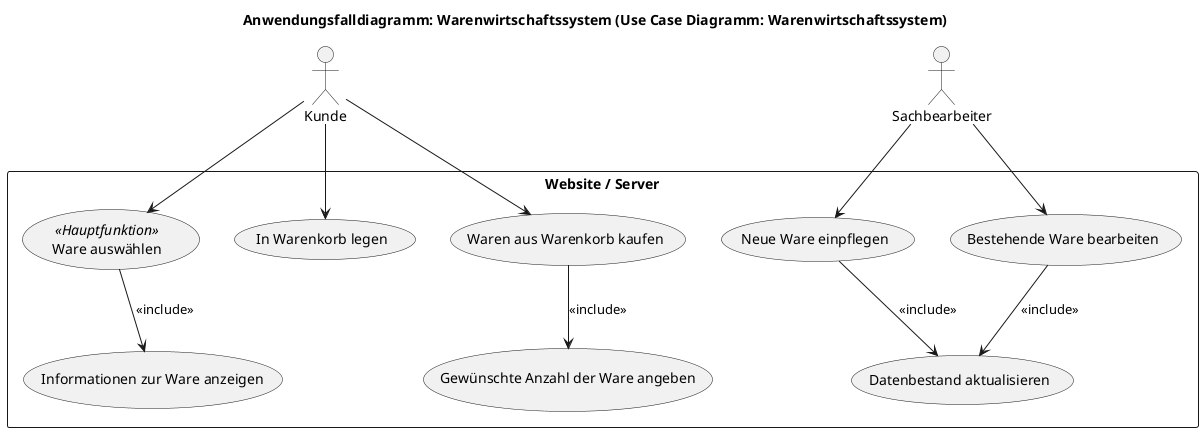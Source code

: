 ' нажать АЛЬТ + D!!!!!
' F1 → набрать PlantUML Export → Enter сохранить
@startuml Warenkorb-System

title Anwendungsfalldiagramm: Warenwirtschaftssystem (Use Case Diagramm: Warenwirtschaftssystem)

' AKTEURE DEFINIEREN (ОПРЕДЕЛЕНИЕ АКТЁРОВ)
actor Kunde as "Kunde"
actor Sachbearbeiter as "Sachbearbeiter"

' SYSTEMGRENZE (ГРАНИЦА СИСТЕМЫ)
rectangle WarenkorbSystem as "Website / Server" {

    ' OBERBEGRIFF FUNKTIONEN DES KUNDEN (Обобщение функций клиента)
    usecase FunktionAuswaehlen as "Ware auswählen" <<Hauptfunktion>>

    ' USE CASES DES KUNDEN (Варианты использования клиента)
    usecase InfoAnzeigen as "Informationen zur Ware anzeigen"
    usecase InWarenkorbLegen as "In Warenkorb legen"
    usecase Kaufwunsch as "Waren aus Warenkorb kaufen"
    usecase AnzahlAngeben as "Gewünschte Anzahl der Ware angeben"

    ' USE CASES DES SACHBEARBEITERS (Варианты использования сотрудника)
    usecase WareEinpflegen as "Neue Ware einpflegen"
    usecase WareBearbeiten as "Bestehende Ware bearbeiten"
    usecase DatenbestandAktualisieren as "Datenbestand aktualisieren"
}


' BEZIEHUNGEN ZWISCHEN AKTEUREN UND USE CASES (Отношения между актерами и вариантами использования)

' KUNDE (КЛИЕНТ)
Kunde --> FunktionAuswaehlen
Kunde --> InWarenkorbLegen
Kunde --> Kaufwunsch

' SACHBEARBEITER (СОТРУДНИК)
Sachbearbeiter --> WareEinpflegen
Sachbearbeiter --> WareBearbeiten


' ABHÄNGIGKEITEN UND REGELN (ЗАВИСИМОСТИ И ПРАВИЛА)

' Das Auswählen der Ware führt IMMER zur Anzeige der Infos (Правило 1)
FunktionAuswaehlen --> InfoAnzeigen : <<include>>

' Der Kaufwunsch muss IMMER die Angabe der Anzahl beinhalten (Правило 2)
Kaufwunsch --> AnzahlAngeben : <<include>>

' Neue Waren einpflegen führt IMMER zur Aktualisierung der Datenbank (Правило 3)
WareEinpflegen --> DatenbestandAktualisieren : <<include>>

' Waren bearbeiten führt IMMER zur Aktualisierung der Datenbank (Правило 4)
WareBearbeiten --> DatenbestandAktualisieren : <<include>>

@enduml